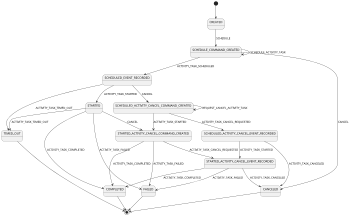 ` Copyright (C) 2020 Temporal Technologies, Inc. All Rights Reserved.
`
` Copyright 2012-2016 Amazon.com, Inc. or its affiliates. All Rights Reserved.
`
` Modifications copyright (C) 2017 Uber Technologies, Inc.
`
` Licensed under the Apache License, Version 2.0 (the "License"). You may not
` use this file except in compliance with the License. A copy of the License is
` located at
`
` http://aws.amazon.com/apache2.0
`
` or in the "license" file accompanying this file. This file is distributed on
` an "AS IS" BASIS, WITHOUT WARRANTIES OR CONDITIONS OF ANY KIND, either
` express or implied. See the License for the specific language governing
` permissions and limitations under the License.

` PlantUML <plantuml.com> State Diagram.
` Generated from src/main/java/io/temporal/internal/statemachines/ActivityStateMachine.java
` by io.temporal.internal.statemachines.CommandsGeneratePlantUMLStateDiagrams.


@startuml
scale 350 width
[*] --> CREATED
CREATED --> SCHEDULE_COMMAND_CREATED: SCHEDULE
SCHEDULE_COMMAND_CREATED --> SCHEDULE_COMMAND_CREATED: SCHEDULE_ACTIVITY_TASK
SCHEDULE_COMMAND_CREATED --> SCHEDULED_EVENT_RECORDED: ACTIVITY_TASK_SCHEDULED
SCHEDULE_COMMAND_CREATED --> CANCELED: CANCEL
SCHEDULED_EVENT_RECORDED --> STARTED: ACTIVITY_TASK_STARTED
SCHEDULED_EVENT_RECORDED --> TIMED_OUT: ACTIVITY_TASK_TIMED_OUT
STARTED --> COMPLETED: ACTIVITY_TASK_COMPLETED
STARTED --> FAILED: ACTIVITY_TASK_FAILED
STARTED --> TIMED_OUT: ACTIVITY_TASK_TIMED_OUT
SCHEDULED_EVENT_RECORDED --> SCHEDULED_ACTIVITY_CANCEL_COMMAND_CREATED: CANCEL
SCHEDULED_ACTIVITY_CANCEL_COMMAND_CREATED --> SCHEDULED_ACTIVITY_CANCEL_EVENT_RECORDED: ACTIVITY_TASK_CANCEL_REQUESTED
SCHEDULED_ACTIVITY_CANCEL_COMMAND_CREATED --> SCHEDULED_ACTIVITY_CANCEL_COMMAND_CREATED: REQUEST_CANCEL_ACTIVITY_TASK
SCHEDULED_ACTIVITY_CANCEL_COMMAND_CREATED --> STARTED_ACTIVITY_CANCEL_COMMAND_CREATED: ACTIVITY_TASK_STARTED
SCHEDULED_ACTIVITY_CANCEL_EVENT_RECORDED --> CANCELED: ACTIVITY_TASK_CANCELED
SCHEDULED_ACTIVITY_CANCEL_EVENT_RECORDED --> STARTED_ACTIVITY_CANCEL_EVENT_RECORDED: ACTIVITY_TASK_STARTED
STARTED_ACTIVITY_CANCEL_COMMAND_CREATED --> STARTED_ACTIVITY_CANCEL_EVENT_RECORDED: ACTIVITY_TASK_CANCEL_REQUESTED
STARTED --> STARTED_ACTIVITY_CANCEL_COMMAND_CREATED: CANCEL
STARTED_ACTIVITY_CANCEL_COMMAND_CREATED --> COMPLETED: ACTIVITY_TASK_COMPLETED
STARTED_ACTIVITY_CANCEL_COMMAND_CREATED --> FAILED: ACTIVITY_TASK_FAILED
STARTED_ACTIVITY_CANCEL_EVENT_RECORDED --> FAILED: ACTIVITY_TASK_FAILED
STARTED_ACTIVITY_CANCEL_EVENT_RECORDED --> COMPLETED: ACTIVITY_TASK_COMPLETED
STARTED_ACTIVITY_CANCEL_EVENT_RECORDED --> CANCELED: ACTIVITY_TASK_CANCELED
COMPLETED --> [*]
FAILED --> [*]
TIMED_OUT --> [*]
CANCELED --> [*]
@enduml

